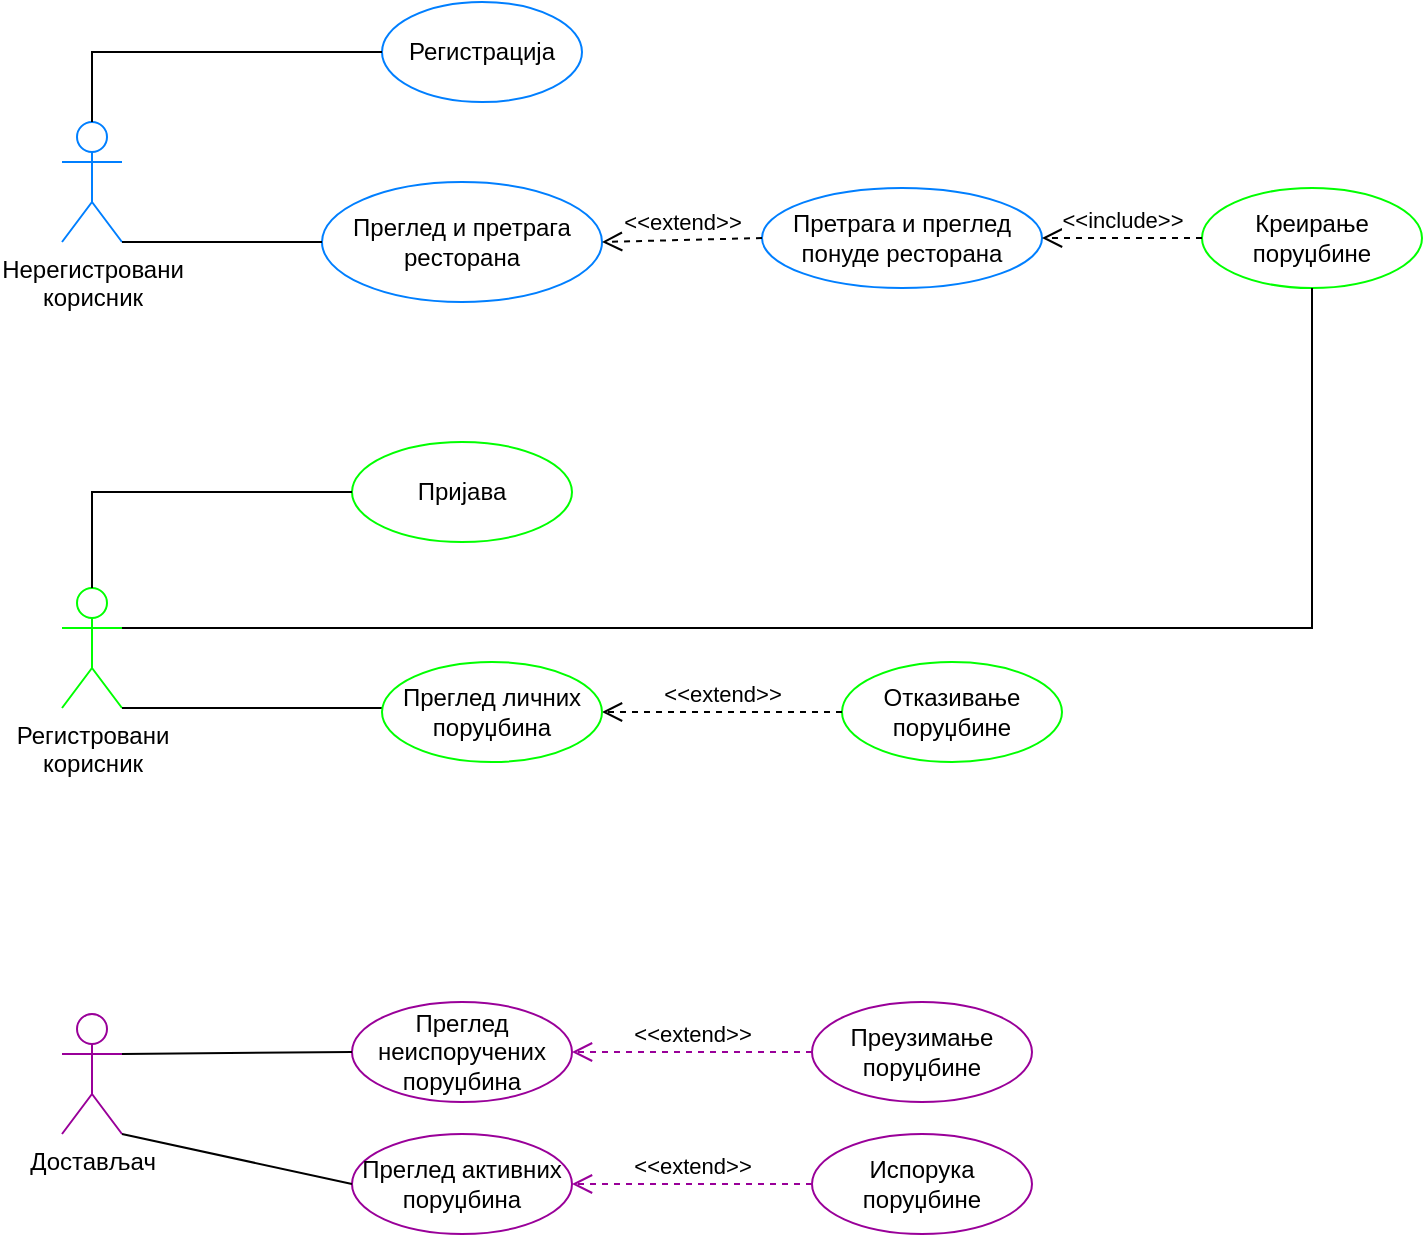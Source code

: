 <mxfile version="20.6.0" type="device"><diagram name="Page-1" id="58cdce13-f638-feb5-8d6f-7d28b1aa9fa0"><mxGraphModel dx="1278" dy="575" grid="1" gridSize="10" guides="1" tooltips="1" connect="1" arrows="1" fold="1" page="1" pageScale="1" pageWidth="1100" pageHeight="850" background="none" math="0" shadow="0"><root><mxCell id="0"/><mxCell id="1" parent="0"/><mxCell id="vo5dg88mB1qyK_Id5l3v-1" value="Нерегистровани&lt;br&gt;корисник" style="shape=umlActor;verticalLabelPosition=bottom;verticalAlign=top;html=1;outlineConnect=0;strokeColor=#007FFF;" vertex="1" parent="1"><mxGeometry x="120" y="90" width="30" height="60" as="geometry"/></mxCell><mxCell id="vo5dg88mB1qyK_Id5l3v-2" value="Регистровани&lt;br&gt;корисник" style="shape=umlActor;verticalLabelPosition=bottom;verticalAlign=top;html=1;outlineConnect=0;strokeColor=#00FF00;" vertex="1" parent="1"><mxGeometry x="120" y="323" width="30" height="60" as="geometry"/></mxCell><mxCell id="vo5dg88mB1qyK_Id5l3v-3" value="Достављач" style="shape=umlActor;verticalLabelPosition=bottom;verticalAlign=top;html=1;outlineConnect=0;strokeColor=#990099;" vertex="1" parent="1"><mxGeometry x="120" y="536" width="30" height="60" as="geometry"/></mxCell><mxCell id="vo5dg88mB1qyK_Id5l3v-9" value="Претрага и преглед понуде ресторана" style="ellipse;whiteSpace=wrap;html=1;strokeColor=#007FFF;" vertex="1" parent="1"><mxGeometry x="470" y="123" width="140" height="50" as="geometry"/></mxCell><mxCell id="vo5dg88mB1qyK_Id5l3v-10" value="Преглед и претрага ресторана" style="ellipse;whiteSpace=wrap;html=1;strokeColor=#007FFF;" vertex="1" parent="1"><mxGeometry x="250" y="120" width="140" height="60" as="geometry"/></mxCell><mxCell id="vo5dg88mB1qyK_Id5l3v-11" value="Регистрација" style="ellipse;whiteSpace=wrap;html=1;strokeColor=#007FFF;" vertex="1" parent="1"><mxGeometry x="280" y="30" width="100" height="50" as="geometry"/></mxCell><mxCell id="vo5dg88mB1qyK_Id5l3v-14" value="&amp;lt;&amp;lt;extend&amp;gt;&amp;gt;" style="html=1;verticalAlign=bottom;endArrow=open;dashed=1;endSize=8;rounded=0;entryX=1;entryY=0.5;entryDx=0;entryDy=0;exitX=0;exitY=0.5;exitDx=0;exitDy=0;" edge="1" parent="1" source="vo5dg88mB1qyK_Id5l3v-9" target="vo5dg88mB1qyK_Id5l3v-10"><mxGeometry relative="1" as="geometry"><mxPoint x="470" y="149.5" as="sourcePoint"/><mxPoint x="390" y="149.5" as="targetPoint"/></mxGeometry></mxCell><mxCell id="vo5dg88mB1qyK_Id5l3v-17" value="" style="endArrow=none;html=1;rounded=0;exitX=0.5;exitY=0;exitDx=0;exitDy=0;exitPerimeter=0;entryX=0;entryY=0.5;entryDx=0;entryDy=0;" edge="1" parent="1" source="vo5dg88mB1qyK_Id5l3v-1" target="vo5dg88mB1qyK_Id5l3v-11"><mxGeometry width="50" height="50" relative="1" as="geometry"><mxPoint x="360" y="260" as="sourcePoint"/><mxPoint x="410" y="210" as="targetPoint"/><Array as="points"><mxPoint x="135" y="55"/></Array></mxGeometry></mxCell><mxCell id="vo5dg88mB1qyK_Id5l3v-19" value="" style="endArrow=none;html=1;rounded=0;exitX=1;exitY=1;exitDx=0;exitDy=0;exitPerimeter=0;entryX=0;entryY=0.5;entryDx=0;entryDy=0;" edge="1" parent="1" source="vo5dg88mB1qyK_Id5l3v-1" target="vo5dg88mB1qyK_Id5l3v-10"><mxGeometry width="50" height="50" relative="1" as="geometry"><mxPoint x="360" y="260" as="sourcePoint"/><mxPoint x="410" y="210" as="targetPoint"/></mxGeometry></mxCell><mxCell id="vo5dg88mB1qyK_Id5l3v-24" value="Пријава" style="ellipse;whiteSpace=wrap;html=1;strokeColor=#00FF00;" vertex="1" parent="1"><mxGeometry x="265" y="250" width="110" height="50" as="geometry"/></mxCell><mxCell id="vo5dg88mB1qyK_Id5l3v-26" value="" style="endArrow=none;html=1;rounded=0;exitX=0.5;exitY=0;exitDx=0;exitDy=0;exitPerimeter=0;entryX=0;entryY=0.5;entryDx=0;entryDy=0;" edge="1" parent="1" source="vo5dg88mB1qyK_Id5l3v-2" target="vo5dg88mB1qyK_Id5l3v-24"><mxGeometry width="50" height="50" relative="1" as="geometry"><mxPoint x="360" y="260" as="sourcePoint"/><mxPoint x="410" y="210" as="targetPoint"/><Array as="points"><mxPoint x="135" y="275"/></Array></mxGeometry></mxCell><mxCell id="vo5dg88mB1qyK_Id5l3v-35" value="Креирање &lt;br&gt;поруџбине" style="ellipse;whiteSpace=wrap;html=1;strokeColor=#00FF00;" vertex="1" parent="1"><mxGeometry x="690" y="123" width="110" height="50" as="geometry"/></mxCell><mxCell id="vo5dg88mB1qyK_Id5l3v-36" value="&amp;lt;&amp;lt;include&amp;gt;&amp;gt;" style="html=1;verticalAlign=bottom;endArrow=open;dashed=1;endSize=8;rounded=0;entryX=1;entryY=0.5;entryDx=0;entryDy=0;exitX=0;exitY=0.5;exitDx=0;exitDy=0;" edge="1" parent="1" source="vo5dg88mB1qyK_Id5l3v-35"><mxGeometry relative="1" as="geometry"><mxPoint x="680" y="83" as="sourcePoint"/><mxPoint x="610" y="148" as="targetPoint"/></mxGeometry></mxCell><mxCell id="vo5dg88mB1qyK_Id5l3v-39" value="Отказивање&lt;br&gt;поруџбине" style="ellipse;whiteSpace=wrap;html=1;strokeColor=#00FF00;" vertex="1" parent="1"><mxGeometry x="510" y="360" width="110" height="50" as="geometry"/></mxCell><mxCell id="vo5dg88mB1qyK_Id5l3v-40" value="&amp;lt;&amp;lt;extend&amp;gt;&amp;gt;" style="html=1;verticalAlign=bottom;endArrow=open;dashed=1;endSize=8;rounded=0;entryX=1;entryY=0.5;entryDx=0;entryDy=0;exitX=0;exitY=0.5;exitDx=0;exitDy=0;" edge="1" parent="1" target="vo5dg88mB1qyK_Id5l3v-43" source="vo5dg88mB1qyK_Id5l3v-39"><mxGeometry relative="1" as="geometry"><mxPoint x="1060" y="224" as="sourcePoint"/><mxPoint x="980" y="226" as="targetPoint"/></mxGeometry></mxCell><mxCell id="vo5dg88mB1qyK_Id5l3v-42" value="" style="endArrow=none;html=1;rounded=0;exitX=1;exitY=1;exitDx=0;exitDy=0;exitPerimeter=0;" edge="1" parent="1" source="vo5dg88mB1qyK_Id5l3v-2"><mxGeometry width="50" height="50" relative="1" as="geometry"><mxPoint x="640" y="260" as="sourcePoint"/><mxPoint x="280" y="383" as="targetPoint"/></mxGeometry></mxCell><mxCell id="vo5dg88mB1qyK_Id5l3v-43" value="Преглед личних &lt;br&gt;поруџбина" style="ellipse;whiteSpace=wrap;html=1;strokeColor=#00FF00;" vertex="1" parent="1"><mxGeometry x="280" y="360" width="110" height="50" as="geometry"/></mxCell><mxCell id="vo5dg88mB1qyK_Id5l3v-44" value="" style="endArrow=none;html=1;rounded=0;exitX=1;exitY=0.333;exitDx=0;exitDy=0;exitPerimeter=0;entryX=0.5;entryY=1;entryDx=0;entryDy=0;" edge="1" parent="1" source="vo5dg88mB1qyK_Id5l3v-2" target="vo5dg88mB1qyK_Id5l3v-35"><mxGeometry width="50" height="50" relative="1" as="geometry"><mxPoint x="430" y="370" as="sourcePoint"/><mxPoint x="480" y="320" as="targetPoint"/><Array as="points"><mxPoint x="745" y="343"/></Array></mxGeometry></mxCell><mxCell id="vo5dg88mB1qyK_Id5l3v-45" value="Преузимање поруџбине" style="ellipse;whiteSpace=wrap;html=1;strokeColor=#990099;" vertex="1" parent="1"><mxGeometry x="495" y="530" width="110" height="50" as="geometry"/></mxCell><mxCell id="vo5dg88mB1qyK_Id5l3v-46" value="&amp;lt;&amp;lt;extend&amp;gt;&amp;gt;" style="html=1;verticalAlign=bottom;endArrow=open;dashed=1;endSize=8;rounded=0;entryX=1;entryY=0.5;entryDx=0;entryDy=0;exitX=0;exitY=0.5;exitDx=0;exitDy=0;strokeColor=#990099;" edge="1" parent="1" source="vo5dg88mB1qyK_Id5l3v-45" target="vo5dg88mB1qyK_Id5l3v-47"><mxGeometry relative="1" as="geometry"><mxPoint x="1045" y="394" as="sourcePoint"/><mxPoint x="965" y="396" as="targetPoint"/></mxGeometry></mxCell><mxCell id="vo5dg88mB1qyK_Id5l3v-47" value="Преглед неиспоручених&lt;br&gt;поруџбина" style="ellipse;whiteSpace=wrap;html=1;strokeColor=#990099;" vertex="1" parent="1"><mxGeometry x="265" y="530" width="110" height="50" as="geometry"/></mxCell><mxCell id="vo5dg88mB1qyK_Id5l3v-48" value="" style="endArrow=none;html=1;rounded=0;strokeColor=#000000;exitX=1;exitY=0.333;exitDx=0;exitDy=0;exitPerimeter=0;entryX=0;entryY=0.5;entryDx=0;entryDy=0;" edge="1" parent="1" source="vo5dg88mB1qyK_Id5l3v-3" target="vo5dg88mB1qyK_Id5l3v-47"><mxGeometry width="50" height="50" relative="1" as="geometry"><mxPoint x="210" y="615" as="sourcePoint"/><mxPoint x="260" y="565" as="targetPoint"/></mxGeometry></mxCell><mxCell id="vo5dg88mB1qyK_Id5l3v-49" value="&lt;div&gt;Испорука &lt;br&gt;&lt;/div&gt;&lt;div&gt;поруџбине&lt;br&gt;&lt;/div&gt;" style="ellipse;whiteSpace=wrap;html=1;strokeColor=#990099;" vertex="1" parent="1"><mxGeometry x="495" y="596" width="110" height="50" as="geometry"/></mxCell><mxCell id="vo5dg88mB1qyK_Id5l3v-50" value="&amp;lt;&amp;lt;extend&amp;gt;&amp;gt;" style="html=1;verticalAlign=bottom;endArrow=open;dashed=1;endSize=8;rounded=0;entryX=1;entryY=0.5;entryDx=0;entryDy=0;exitX=0;exitY=0.5;exitDx=0;exitDy=0;strokeColor=#990099;" edge="1" parent="1" source="vo5dg88mB1qyK_Id5l3v-49" target="vo5dg88mB1qyK_Id5l3v-51"><mxGeometry relative="1" as="geometry"><mxPoint x="1045" y="460" as="sourcePoint"/><mxPoint x="965" y="462" as="targetPoint"/></mxGeometry></mxCell><mxCell id="vo5dg88mB1qyK_Id5l3v-51" value="Преглед активних&lt;br&gt;поруџбина" style="ellipse;whiteSpace=wrap;html=1;strokeColor=#990099;" vertex="1" parent="1"><mxGeometry x="265" y="596" width="110" height="50" as="geometry"/></mxCell><mxCell id="vo5dg88mB1qyK_Id5l3v-52" value="" style="endArrow=none;html=1;rounded=0;strokeColor=#000000;exitX=1;exitY=1;exitDx=0;exitDy=0;exitPerimeter=0;entryX=0;entryY=0.5;entryDx=0;entryDy=0;" edge="1" parent="1" source="vo5dg88mB1qyK_Id5l3v-3" target="vo5dg88mB1qyK_Id5l3v-51"><mxGeometry width="50" height="50" relative="1" as="geometry"><mxPoint x="190" y="735" as="sourcePoint"/><mxPoint x="240" y="685" as="targetPoint"/></mxGeometry></mxCell></root></mxGraphModel></diagram></mxfile>